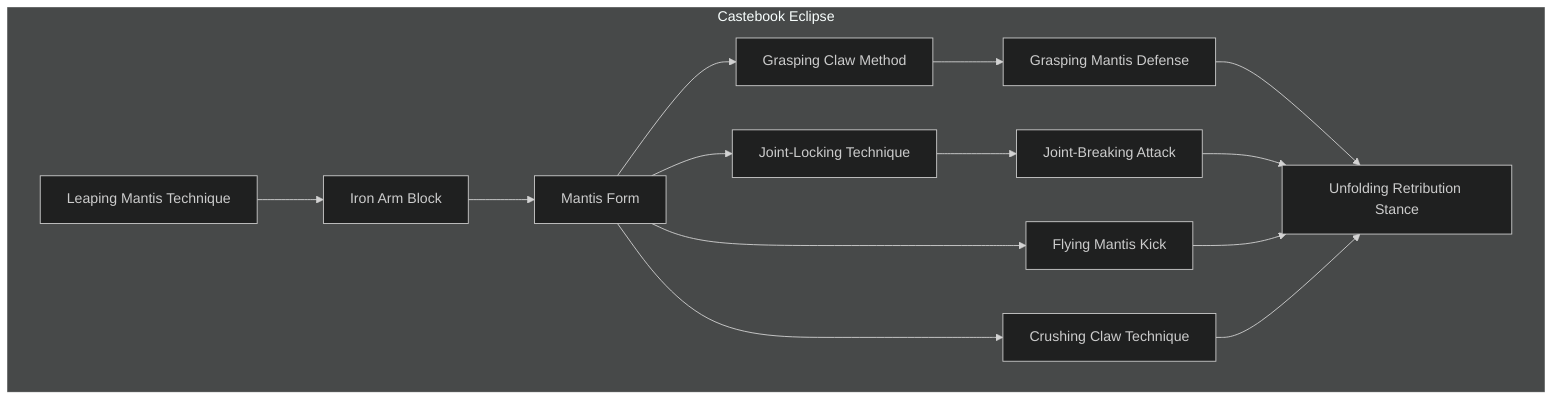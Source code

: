---
config:
  theme: dark
---
flowchart TD

    subgraph Castebook Eclipse
        leaping_mantis_technique["Leaping Mantis Technique"]
        click leaping_mantis_technique callback "
            Leaping Mantis Technique<br>
            <br>
            Cost: 3 motes<br>
            Duration: Instant<br>
            Type: Reflexive<br>
            Minimum Martial Arts: 2<br>
            Minimum Essence: 1<br>
            Prerequisite Charms: None<br>
            <br>
            The character springs into action with the speed
            of a mantis leaping at its prey. Add the Exalted's
            Martial Arts score in yards to the maximum distance
            the character can leap and to the character's
            Initiative score, provided that he leaps up or toward
            his opponent (making this Charm of limited use in
            an enclosed space). This Charm can only be used
            once per turn and must be activated before initiative
            is rolled.
            "
        iron_arm_block["Iron Arm Block"]
        click iron_arm_block callback "
            Iron Arm Block<br>
            <br>
            Cost: 3 motes<br>
            Duration: Instant<br>
            Type: Reflexive<br>
            Minimum Martial Arts: 3<br>
            Minimum Essence: 1<br>
            Prerequisite Charms: Leaping Mantis Technique<br>
            <br>
            The character imitates the defensive stance of
            the mantis. The Exalt can add his Martial Arts score
            to a single parry attempt, either unarmed or with a
            martial arts weapon, and the character can parry
            attacks that do lethal damage while unarmed.
            "

        mantis_form["Mantis Form"]
        click mantis_form callback "
            Mantis Form<br>
            <br>
            Cost: 6 motes<br>
            Duration: One scene<br>
            Type: Simple<br>
            Minimum Martial Arts: 4<br>
            Minimum Essence: 2<br>
            Prerequisite Charms: Iron-Arm Block<br>
            <br>
            The character adopts the stance of a mantis,
            ready to strike or block in an instant. The character
            adds his Martial Arts score to his Initiative and to his
            bashing and lethal soak. He may parry lethal attacks
            without a stunt. So long as he wields a martial arts
            weapon using his Martial Arts score or fights
            barehanded, he may abort to a cascading parry, which
            may be used to block multiple attacks. The dice pool
            of a cascading parry is reduced by 1 per successive
            parry attempt, as per a full dodge. The character's
            unarmed Martial Arts attacks also do lethal damage.
            Characters cannot use more than one Martial Arts
            Form-type Charm at a time. Activating another Form
            Charm immediately negates the effects of the first.
            This Charm is incompatible with the use of armor.
            "

        grasping_claw_method["Grasping Claw Method"]
        click grasping_claw_method callback "
            Grasping Claw Method<br>
            <br>
            Cost: 3 motes<br>
            Duration: Instant<br>
            Type: Simple<br>
            Minimum Martial Arts: 4<br>
            Minimum Essence: 5<br>
            Prerequisite Charms: Mantis Form<br>
            <br>
            The character can snatch weapons away from
            opponents in combat. The character using this Charm
            adds his Martial Arts score to an attempt to disarm an
            opponent in hand-to-hand combat.
            "

        grasping_mantis_defense["Grasping Mantis Defense"]
        click grasping_mantis_defense callback "
            Grasping Mantis Defense<br>
            <br>
            Cost: 5 motes<br>
            Duration: Instant<br>
            Type: Reflexive<br>
            Minimum Martial Arts: 5<br>
            Minimum Essence: 3<br>
            Prerequisite Charms: Grasping Claw Method<br>
            <br>
            When the character is successfully attacked, he
            may activate this Charm and immediately attempt to
            parry the attack with his Dexterity + Martial Arts
            pool. If the parry is successful, the character's opponent
            is placed in a hold using the character's net
            successes as the extra successes on the hold attempt.
            "

        joint_locking_technique["Joint-Locking Technique"]
        click joint_locking_technique callback "
            Joint-Locking Technique<br>
            <br>
            Cost: 3 motes<br>
            Duration: One turn or one hold<br>
            Type: Reflexive<br>
            Minimum Martial Arts: 4<br>
            Minimum Essence: 3<br>
            Prerequisite Charms: Mantis Form<br>
            <br>
            The character can place an opponent in a hold
            that is difficult to break. If the character places
            someone in a hold and activates this Charm, the
            difficulty to break the hold is increased by the
            character's permanent Essence (so the player has a
            number of automatic successes on the Dexterity +
            Martial Arts roll to maintain the hold equal to his
            character's Essence).
            "

        joint_breaking_attack["Joint-Breaking Attack"]
        click joint_breaking_attack callback "
            Joint-Breaking Attack<br>
            <br>
            Cost: 4 motes<br>
            Duration: Instant<br>
            Type: Simple<br>
            Minimum Martial Arts: 5<br>
            Minimum Essence: 2<br>
            Prerequisite Charms: Joint-Locking Technique<br>
            <br>
            Make a martial arts attack roll as normal, including
            rolling damage. However, the attack does no
            actual damage. Rather, for every health level the
            attack would have inflicted, the target's player is at a
            -1 penalty to all rolls for the remainder of the scene.
            "

        flying_mantis_kick["Flying Mantis Kick"]
        click flying_mantis_kick callback "
            Flying Mantis Kick<br>
            <br>
            Cost: 2 motes<br>
            Duration: Instant<br>
            Type: Supplemental<br>
            Minimum Martial Arts: 5<br>
            Minimum Essence: 3<br>
            Prerequisite Charms: Mantis Form<br>
            <br>
            The Exalt leaps into the air and strikes out with a
            devastating kick. The character's extra attack successes
            are doubled for the purposes of determining
            damage of an unarmed kick attack.
            "

        crushing_claw_technique["Crushing Claw Technique"]
        click crushing_claw_technique callback "
            Crushing Claw Technique<br>
            <br>
            Cost: 3 motes per turn<br>
            Duration: Varies<br>
            Type: Simple<br>
            Minimum Martial Arts: 5<br>
            Minimum Essence: 3<br>
            Prerequisite Charms: Mantis Form<br>
            <br>
            When the character executes a clinch attack, the
            attack does Strength + Martial Arts + 2 lethal damage
            rather than the usual Strength + 2 bashing damage.
            "

        unfolding_retribution_stance["Unfolding Retribution Stance"]
        click unfolding_retribution_stance callback "
            Unfolding Retribution Stance<br>
            <br>
            Cost: 6 motes, 1 Willpower<br>
            Duration: Instant<br>
            Type: Reflexive<br>
            Minimum Martial Arts: 5<br>
            Minimum Essence: 3<br>
            Prerequisite Charms: Grasping Mantis Defense, Joint-Breaking Attack, Flying Mantis Kick, Crushing Claw Technique
            <br>
            During the turn this Charm is active, the character
            can launch an immediate Martial Arts
            counterattack against anyone who attacks him using
            his full Dexterity + Martial Arts dice pool. The counterattack
            comes after the opponent's attack roll but
            before the damage effects are applied. The Unfolding
            Retribution Stance in no way mitigates the attack's
            effects. A character cannot use the Unfolding Retribution
            Stance in response to Solar Counterattack or
            any other counterattack Charm.
            "
    end

    leaping_mantis_technique --> iron_arm_block
    iron_arm_block --> mantis_form
    mantis_form --> grasping_claw_method
    grasping_claw_method --> grasping_mantis_defense
    mantis_form --> joint_locking_technique
    joint_locking_technique --> joint_breaking_attack
    mantis_form --> flying_mantis_kick
    mantis_form --> crushing_claw_technique
    grasping_mantis_defense --> unfolding_retribution_stance
    joint_breaking_attack --> unfolding_retribution_stance
    flying_mantis_kick --> unfolding_retribution_stance
    crushing_claw_technique --> unfolding_retribution_stance